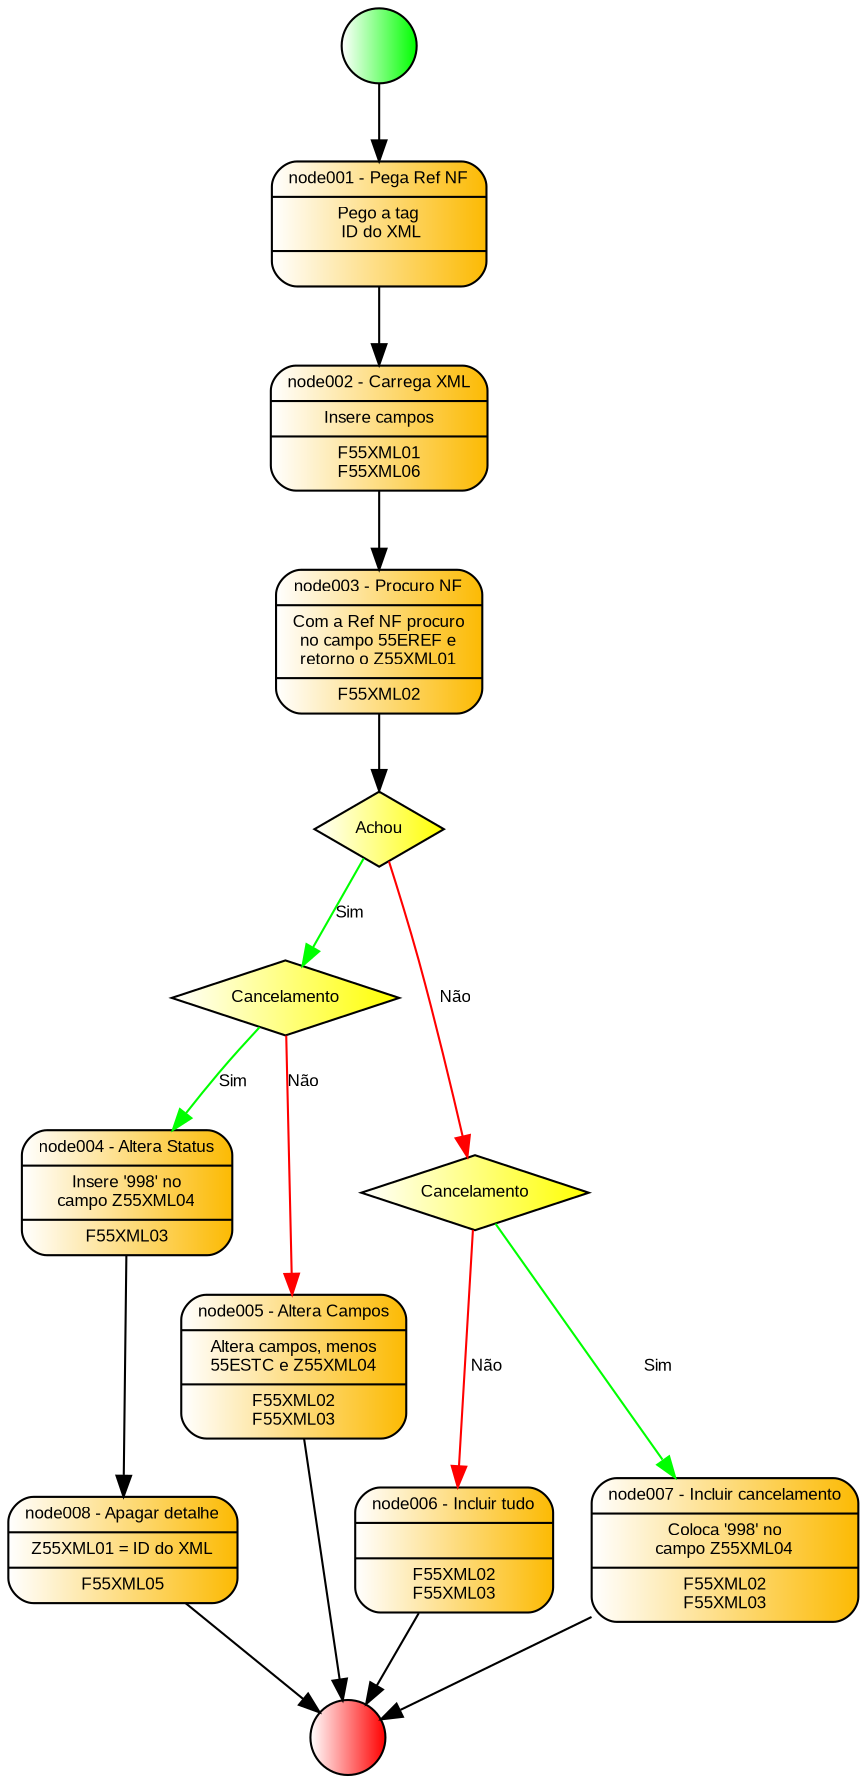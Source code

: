 digraph R {
    nodeini [
                shape=circle,
                style="filled",
                fillcolor="white:green",
                label=""
            ]
    node001 [
                fontname = "Arial",
                fontsize = 8,
                shape=record,
                style="rounded,filled",
                fillcolor="white:#fcba03"
                label="{node001 - Pega Ref NF|Pego a tag\n ID do XML|}"
            ]
    node002 [
                fontname = "Arial",
                fontsize = 8,
                shape=record,
                style="rounded,filled",
                fillcolor="white:#fcba03"
                label="{node002 - Carrega XML|Insere campos|F55XML01\nF55XML06}"
            ]
    node003 [
                fontname = "Arial",
                fontsize = 8,
                shape=record,
                style="rounded,filled",
                fillcolor="white:#fcba03"
                label="{node003 - Procuro NF|Com a Ref NF procuro\nno campo 55EREF e\nretorno o Z55XML01|F55XML02}"
            ]
    node004 [
                fontname = "Arial",
                fontsize = 8,
                shape=record,
                style="rounded,filled",
                fillcolor="white:#fcba03"
                label="{node004 - Altera Status|Insere '998' no\ncampo Z55XML04|F55XML03}"
            ]
    node005 [
                fontname = "Arial",
                fontsize = 8,
                shape=record,
                style="rounded,filled",
                fillcolor="white:#fcba03"
                label="{node005 - Altera Campos|Altera campos, menos\n55ESTC e Z55XML04|F55XML02\nF55XML03}"
            ]
    node006 [
                fontname = "Arial",
                fontsize = 8,
                shape=record,
                style="rounded,filled",
                fillcolor="white:#fcba03"
                label="{node006 - Incluir tudo||F55XML02\nF55XML03}"
            ]
    node007 [
                fontname = "Arial",
                fontsize = 8,
                shape=record,
                style="rounded,filled",
                fillcolor="white:#fcba03"
                label="{node007 - Incluir cancelamento|Coloca '998' no\ncampo Z55XML04|F55XML02\nF55XML03}"
            ]
    node008 [
                fontname = "Arial",
                fontsize = 8,
                shape=record,
                style="rounded,filled",
                fillcolor="white:#fcba03"
                label="{node008 - Apagar detalhe|Z55XML01 = ID do XML|F55XML05}"
            ]
    node010 [
                fontname = "Arial",
                fontsize = 8,
                fillcolor="white:yellow",
                style="filled",
                shape=diamond
                label="Achou"
            ]
    node011 [
                fontname = "Arial",
                fontsize = 8,
                fillcolor="white:yellow",
                style="filled",
                shape=diamond
                label="Cancelamento"
            ]
    node012 [
                fontname = "Arial",
                fontsize = 8,
                fillcolor="white:yellow",
                style="filled",
                shape=diamond
                label="Cancelamento"
            ]
    nodefin [
                shape=circle,
                style="filled",
                fillcolor="white:red",
                label=""
            ]
    nodeini -> node001
    node001 -> node002
    node002 -> node003
    node003 -> node010
    node010 -> node011 [fontname = "Arial", fontsize = 8, color="green", label="Sim"]
    node011 -> node004 [fontname = "Arial", fontsize = 8, color="green", label="Sim"]
    node010 -> node012 [fontname = "Arial", fontsize = 8, color="red", label="Não"]
    node004 -> node008
    node011 -> node005 [fontname = "Arial", fontsize = 8, color="red", label="Não"]
    node012 -> node007 [fontname = "Arial", fontsize = 8, color="green", label="Sim"]
    node012 -> node006 [fontname = "Arial", fontsize = 8, color="red", label="Não"]
    node008 -> nodefin
    node006 -> nodefin
    node005 -> nodefin
    node007 -> nodefin
}